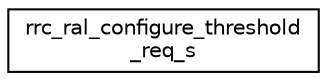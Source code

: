digraph "Graphical Class Hierarchy"
{
 // LATEX_PDF_SIZE
  edge [fontname="Helvetica",fontsize="10",labelfontname="Helvetica",labelfontsize="10"];
  node [fontname="Helvetica",fontsize="10",shape=record];
  rankdir="LR";
  Node0 [label="rrc_ral_configure_threshold\l_req_s",height=0.2,width=0.4,color="black", fillcolor="white", style="filled",URL="$structrrc__ral__configure__threshold__req__s.html",tooltip=" "];
}
